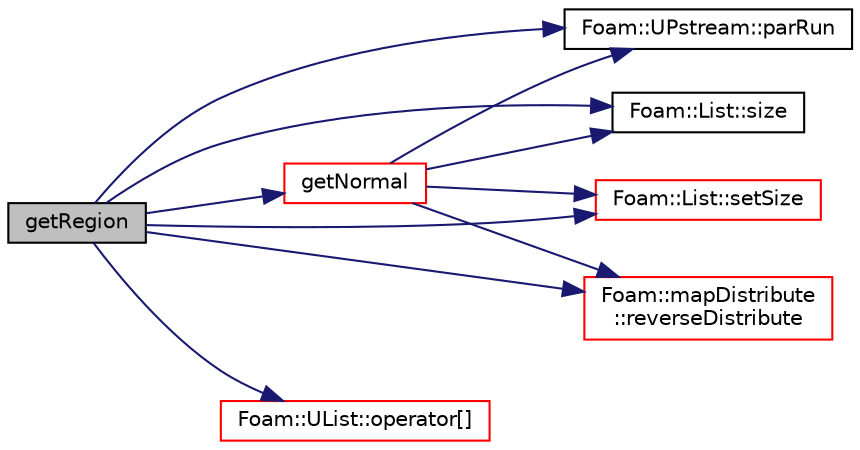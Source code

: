digraph "getRegion"
{
  bgcolor="transparent";
  edge [fontname="Helvetica",fontsize="10",labelfontname="Helvetica",labelfontsize="10"];
  node [fontname="Helvetica",fontsize="10",shape=record];
  rankdir="LR";
  Node1 [label="getRegion",height=0.2,width=0.4,color="black", fillcolor="grey75", style="filled", fontcolor="black"];
  Node1 -> Node2 [color="midnightblue",fontsize="10",style="solid",fontname="Helvetica"];
  Node2 [label="getNormal",height=0.2,width=0.4,color="red",URL="$a00559.html#a502647d85c5dad76c637a7380d92a63d",tooltip="From a set of points and indices get the normal. "];
  Node2 -> Node3 [color="midnightblue",fontsize="10",style="solid",fontname="Helvetica"];
  Node3 [label="Foam::UPstream::parRun",height=0.2,width=0.4,color="black",URL="$a02780.html#adbb27f04b5705440fb8b09f278059011",tooltip="Is this a parallel run? "];
  Node2 -> Node4 [color="midnightblue",fontsize="10",style="solid",fontname="Helvetica"];
  Node4 [label="Foam::List::size",height=0.2,width=0.4,color="black",URL="$a01366.html#a8a5f6fa29bd4b500caf186f60245b384",tooltip="Override size to be inconsistent with allocated storage. "];
  Node2 -> Node5 [color="midnightblue",fontsize="10",style="solid",fontname="Helvetica"];
  Node5 [label="Foam::List::setSize",height=0.2,width=0.4,color="red",URL="$a01366.html#aedb985ffeaf1bdbfeccc2a8730405703",tooltip="Reset size of List. "];
  Node2 -> Node6 [color="midnightblue",fontsize="10",style="solid",fontname="Helvetica"];
  Node6 [label="Foam::mapDistribute\l::reverseDistribute",height=0.2,width=0.4,color="red",URL="$a01405.html#ae5978ec7d5cfaaa710d2266027280062",tooltip="Reverse distribute data using default commsType. "];
  Node1 -> Node7 [color="midnightblue",fontsize="10",style="solid",fontname="Helvetica"];
  Node7 [label="Foam::UList::operator[]",height=0.2,width=0.4,color="red",URL="$a02749.html#a851e28f7788bbc82f5a4aa9f0efdefe4",tooltip="Return element of UList. "];
  Node1 -> Node3 [color="midnightblue",fontsize="10",style="solid",fontname="Helvetica"];
  Node1 -> Node6 [color="midnightblue",fontsize="10",style="solid",fontname="Helvetica"];
  Node1 -> Node5 [color="midnightblue",fontsize="10",style="solid",fontname="Helvetica"];
  Node1 -> Node4 [color="midnightblue",fontsize="10",style="solid",fontname="Helvetica"];
}
